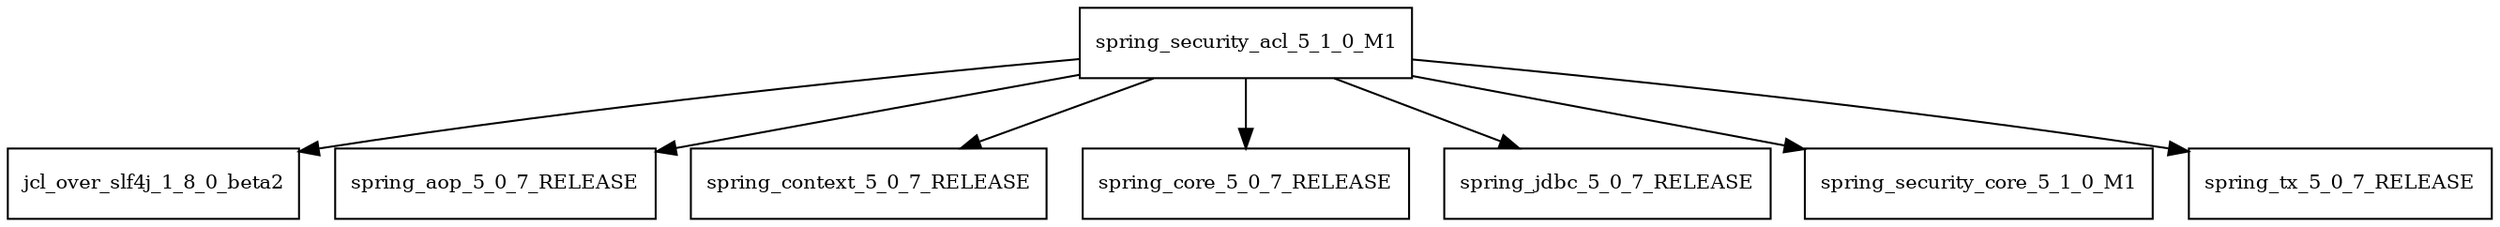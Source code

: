 digraph spring_security_acl_5_1_0_M1_dependencies {
  node [shape = box, fontsize=10.0];
  spring_security_acl_5_1_0_M1 -> jcl_over_slf4j_1_8_0_beta2;
  spring_security_acl_5_1_0_M1 -> spring_aop_5_0_7_RELEASE;
  spring_security_acl_5_1_0_M1 -> spring_context_5_0_7_RELEASE;
  spring_security_acl_5_1_0_M1 -> spring_core_5_0_7_RELEASE;
  spring_security_acl_5_1_0_M1 -> spring_jdbc_5_0_7_RELEASE;
  spring_security_acl_5_1_0_M1 -> spring_security_core_5_1_0_M1;
  spring_security_acl_5_1_0_M1 -> spring_tx_5_0_7_RELEASE;
}

